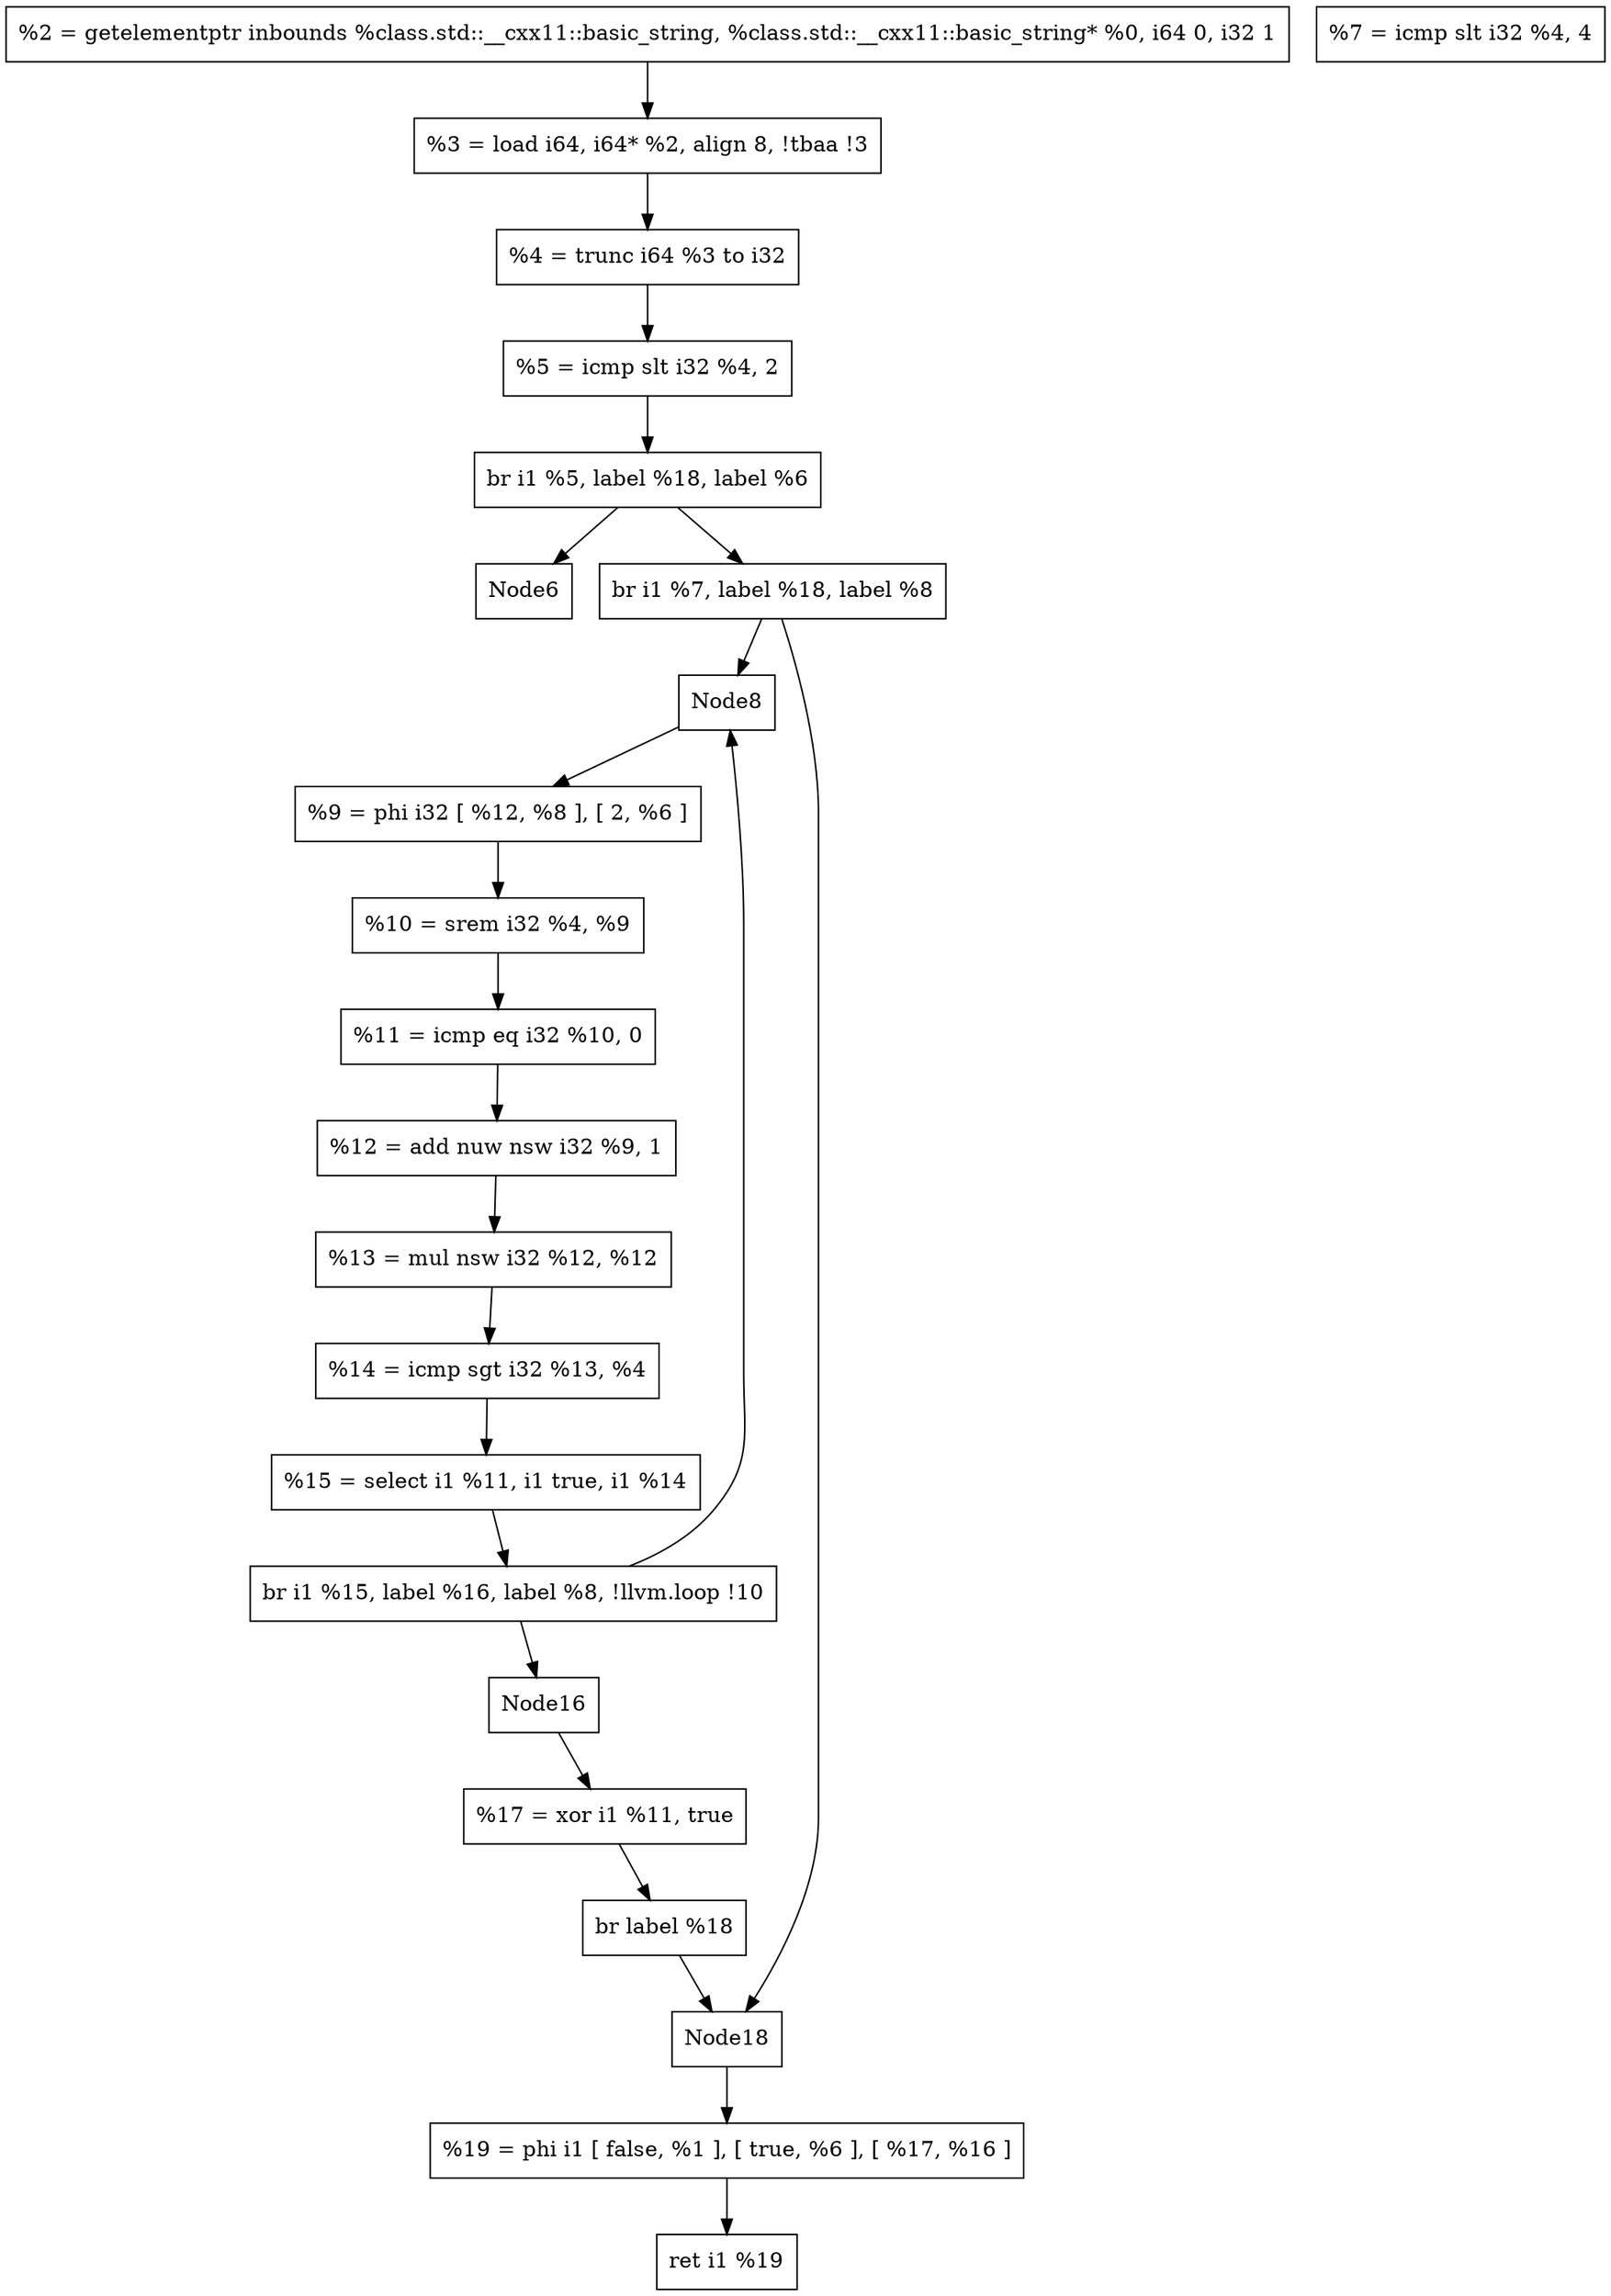 digraph "DFG for'prime_length' function" {
Node0x55ad3df2a950[shape=record, label="  %2 = getelementptr inbounds %class.std::__cxx11::basic_string, %class.std::__cxx11::basic_string* %0, i64 0, i32 1"];
Node0x55ad3df2aa30[shape=record, label="  %3 = load i64, i64* %2, align 8, !tbaa !3"];
Node0x55ad3df2ab50[shape=record, label="  %4 = trunc i64 %3 to i32"];
Node0x55ad3df2ac50[shape=record, label="  %5 = icmp slt i32 %4, 2"];
Node0x55ad3df2ad20[shape=record, label="  br i1 %5, label %18, label %6"];
Node0x55ad3df2ae00[shape=record, label="Node6"];
Node0x55ad3df2aec0[shape=record, label="  %7 = icmp slt i32 %4, 4"];
Node0x55ad3df2afa0[shape=record, label="  br i1 %7, label %18, label %8"];
Node0x55ad3df2b080[shape=record, label="Node8"];
Node0x55ad3df2b160[shape=record, label="  %9 = phi i32 [ %12, %8 ], [ 2, %6 ]"];
Node0x55ad3df2b240[shape=record, label="  %10 = srem i32 %4, %9"];
Node0x55ad3df2b320[shape=record, label="  %11 = icmp eq i32 %10, 0"];
Node0x55ad3df2b400[shape=record, label="  %12 = add nuw nsw i32 %9, 1"];
Node0x55ad3df2b4e0[shape=record, label="  %13 = mul nsw i32 %12, %12"];
Node0x55ad3df2b5c0[shape=record, label="  %14 = icmp sgt i32 %13, %4"];
Node0x55ad3df2b6a0[shape=record, label="  %15 = select i1 %11, i1 true, i1 %14"];
Node0x55ad3df2b780[shape=record, label="  br i1 %15, label %16, label %8, !llvm.loop !10"];
Node0x55ad3df2b860[shape=record, label="Node16"];
Node0x55ad3df2b940[shape=record, label="  %17 = xor i1 %11, true"];
Node0x55ad3df2ba20[shape=record, label="  br label %18"];
Node0x55ad3df2bb00[shape=record, label="Node18"];
Node0x55ad3df2bbc0[shape=record, label="  %19 = phi i1 [ false, %1 ], [ true, %6 ], [ %17, %16 ]"];
Node0x55ad3df2bca0[shape=record, label="  ret i1 %19"];
Node0x55ad3df2a950 -> Node0x55ad3df2aa30
Node0x55ad3df2aa30 -> Node0x55ad3df2ab50
Node0x55ad3df2ab50 -> Node0x55ad3df2ac50
Node0x55ad3df2ac50 -> Node0x55ad3df2ad20
Node0x55ad3df2ad20 -> Node0x55ad3df2ae00
Node0x55ad3df2ad20 -> Node0x55ad3df2afa0
Node0x55ad3df2afa0 -> Node0x55ad3df2b080
Node0x55ad3df2afa0 -> Node0x55ad3df2bb00
Node0x55ad3df2b080 -> Node0x55ad3df2b160
Node0x55ad3df2b160 -> Node0x55ad3df2b240
Node0x55ad3df2b240 -> Node0x55ad3df2b320
Node0x55ad3df2b320 -> Node0x55ad3df2b400
Node0x55ad3df2b400 -> Node0x55ad3df2b4e0
Node0x55ad3df2b4e0 -> Node0x55ad3df2b5c0
Node0x55ad3df2b5c0 -> Node0x55ad3df2b6a0
Node0x55ad3df2b6a0 -> Node0x55ad3df2b780
Node0x55ad3df2b780 -> Node0x55ad3df2b860
Node0x55ad3df2b780 -> Node0x55ad3df2b080
Node0x55ad3df2b860 -> Node0x55ad3df2b940
Node0x55ad3df2b940 -> Node0x55ad3df2ba20
Node0x55ad3df2ba20 -> Node0x55ad3df2bb00
Node0x55ad3df2bb00 -> Node0x55ad3df2bbc0
Node0x55ad3df2bbc0 -> Node0x55ad3df2bca0
}